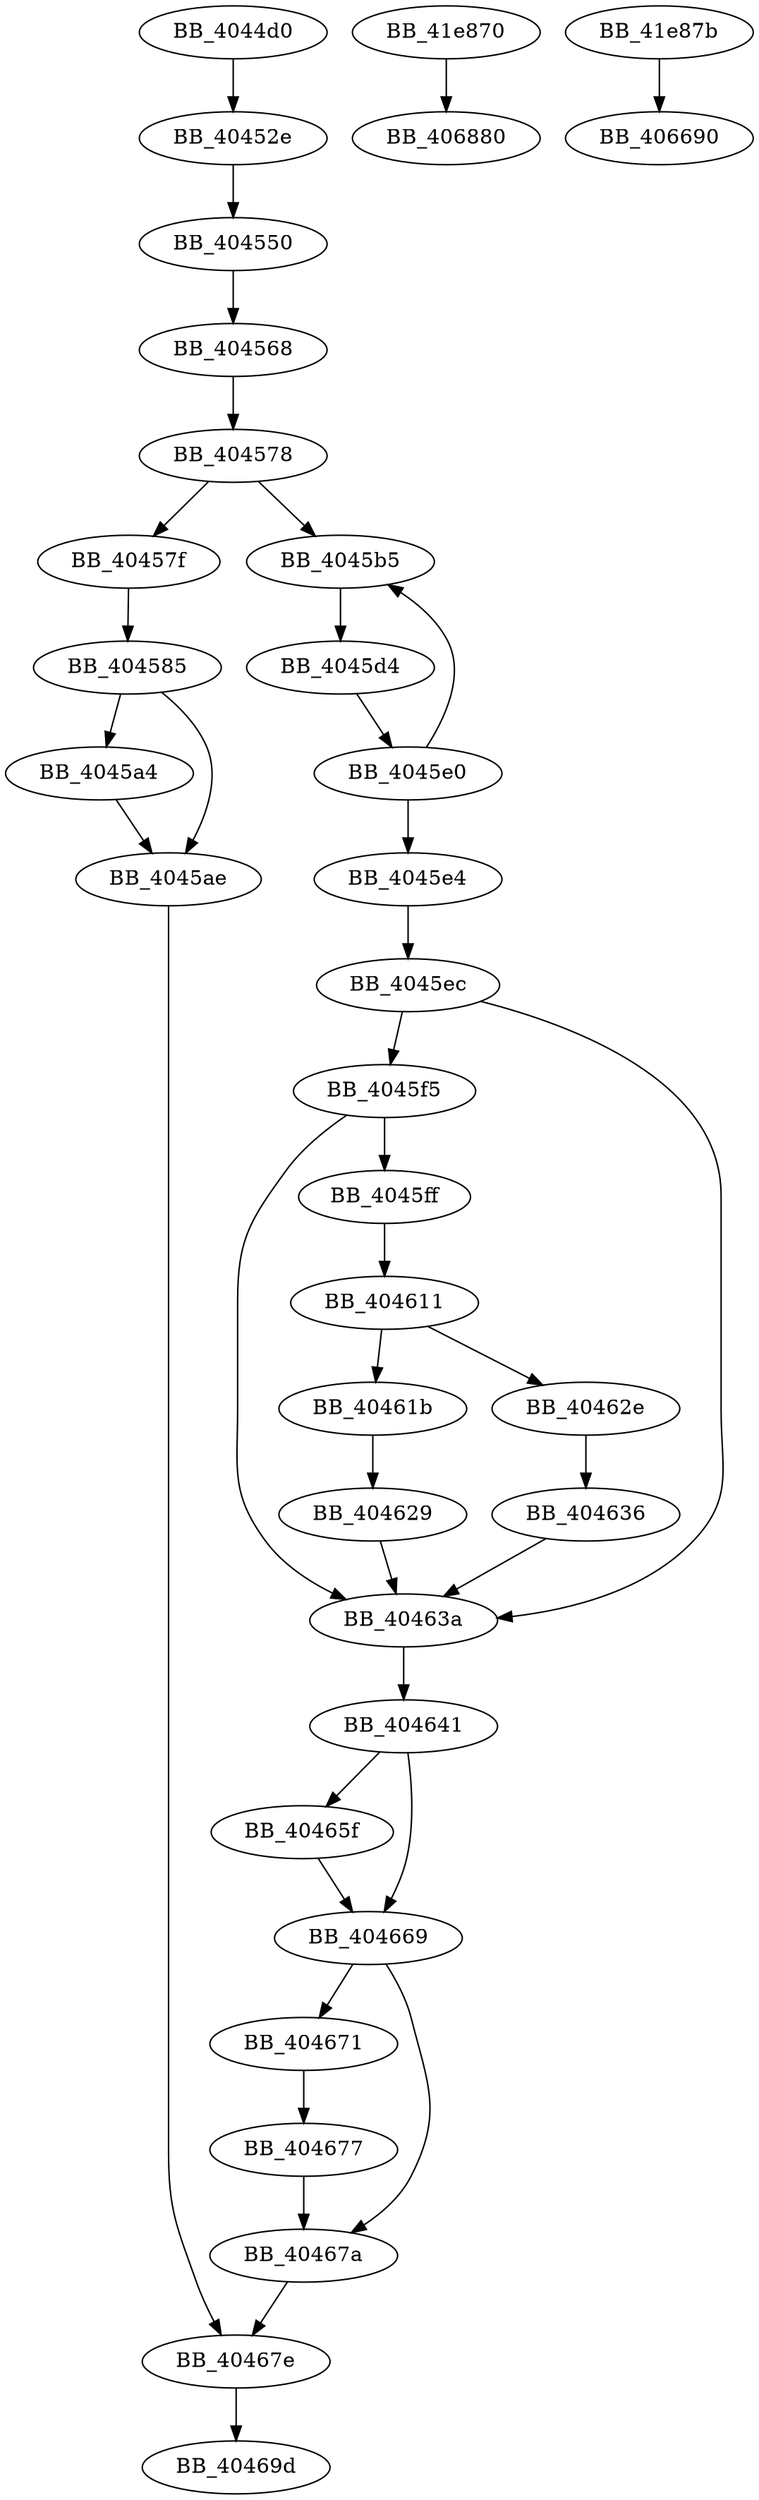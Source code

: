 DiGraph sub_4044D0{
BB_4044d0->BB_40452e
BB_40452e->BB_404550
BB_404550->BB_404568
BB_404568->BB_404578
BB_404578->BB_40457f
BB_404578->BB_4045b5
BB_40457f->BB_404585
BB_404585->BB_4045a4
BB_404585->BB_4045ae
BB_4045a4->BB_4045ae
BB_4045ae->BB_40467e
BB_4045b5->BB_4045d4
BB_4045d4->BB_4045e0
BB_4045e0->BB_4045b5
BB_4045e0->BB_4045e4
BB_4045e4->BB_4045ec
BB_4045ec->BB_4045f5
BB_4045ec->BB_40463a
BB_4045f5->BB_4045ff
BB_4045f5->BB_40463a
BB_4045ff->BB_404611
BB_404611->BB_40461b
BB_404611->BB_40462e
BB_40461b->BB_404629
BB_404629->BB_40463a
BB_40462e->BB_404636
BB_404636->BB_40463a
BB_40463a->BB_404641
BB_404641->BB_40465f
BB_404641->BB_404669
BB_40465f->BB_404669
BB_404669->BB_404671
BB_404669->BB_40467a
BB_404671->BB_404677
BB_404677->BB_40467a
BB_40467a->BB_40467e
BB_40467e->BB_40469d
BB_41e870->BB_406880
BB_41e87b->BB_406690
}
